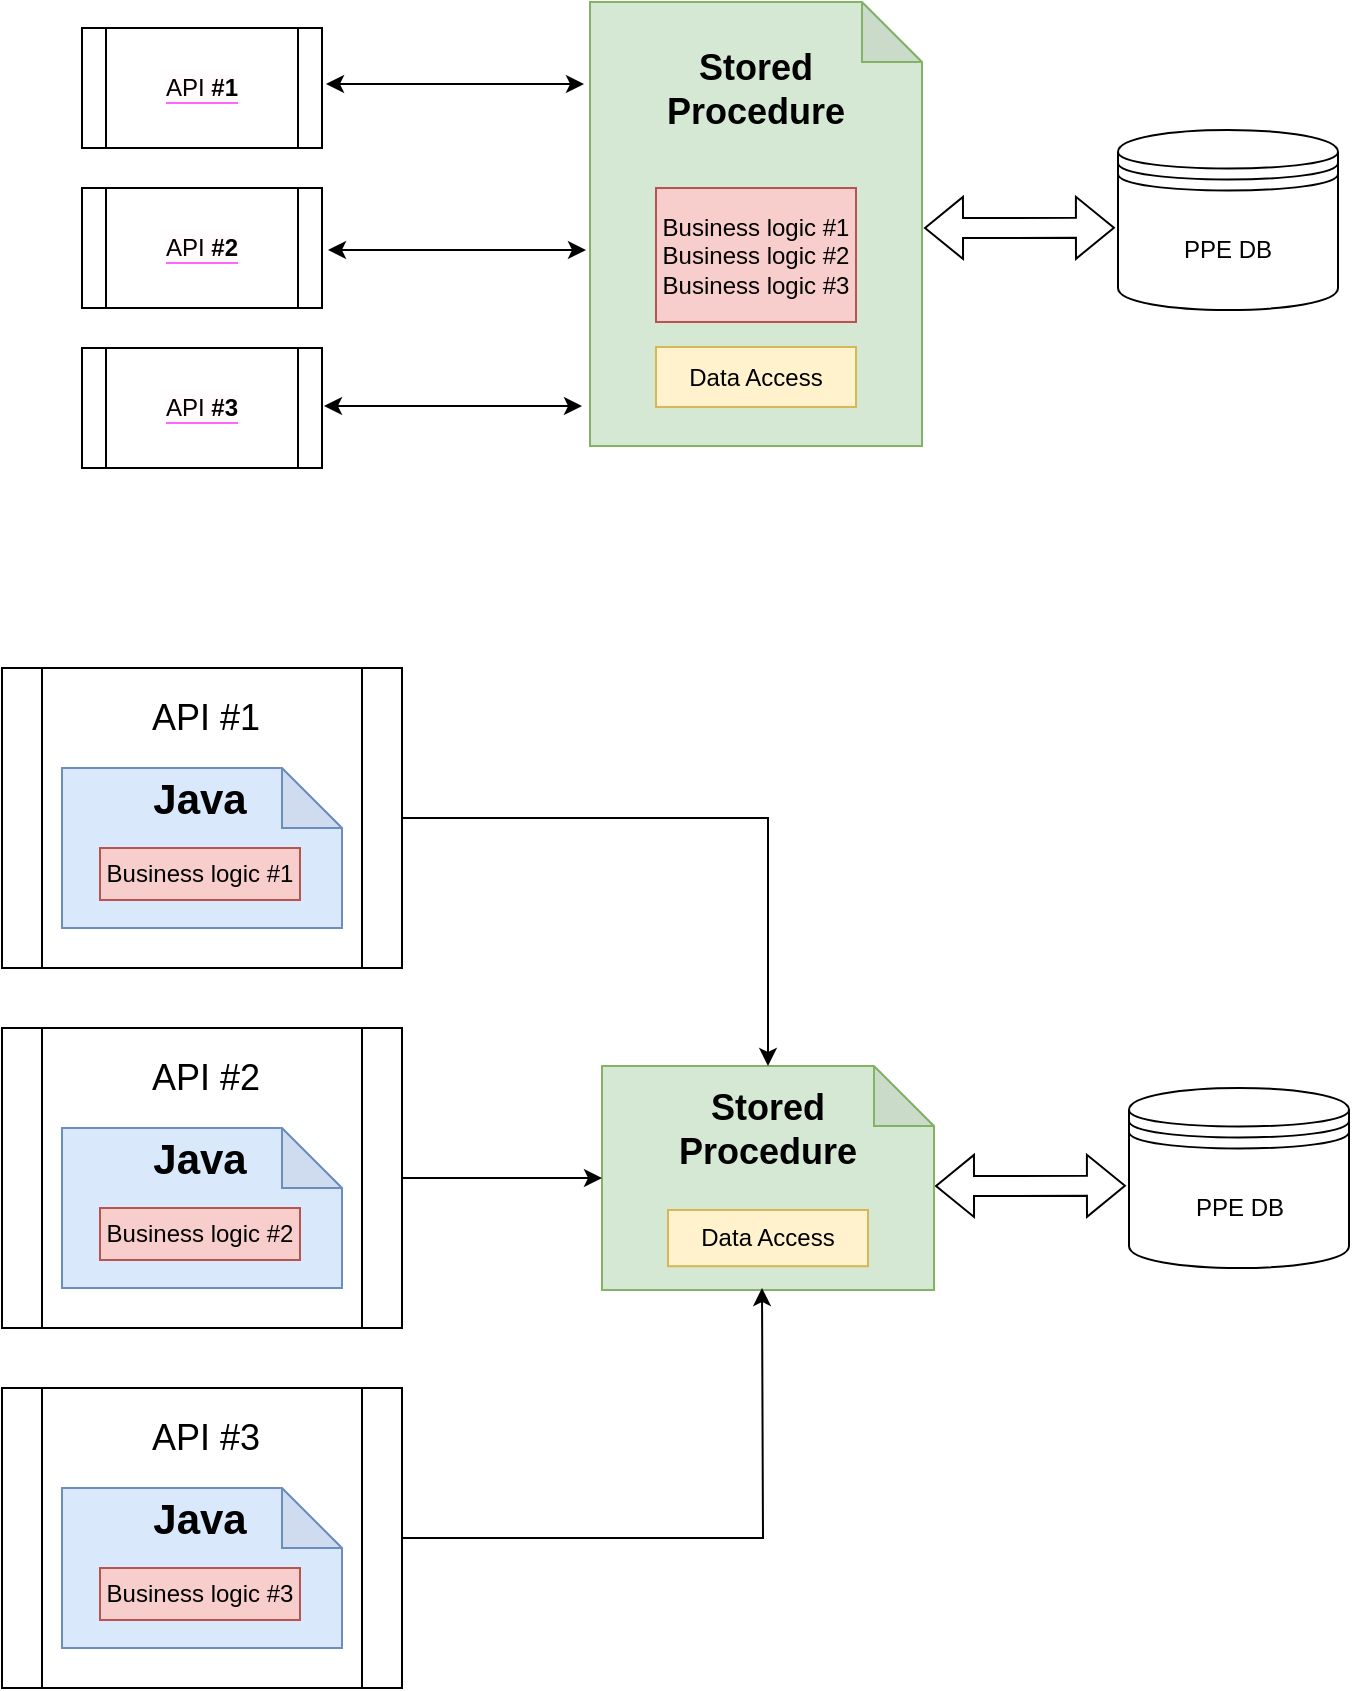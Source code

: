 <mxfile version="20.5.1" type="github">
  <diagram id="EVjNSl5tLCOyTml6J_e6" name="Page-1">
    <mxGraphModel dx="1038" dy="579" grid="1" gridSize="10" guides="1" tooltips="1" connect="1" arrows="1" fold="1" page="1" pageScale="1" pageWidth="850" pageHeight="1100" math="0" shadow="0">
      <root>
        <mxCell id="0" />
        <mxCell id="1" parent="0" />
        <mxCell id="n5xv7NCP7jcm4QG3g1wA-5" value="PPE DB" style="shape=datastore;whiteSpace=wrap;html=1;" vertex="1" parent="1">
          <mxGeometry x="618" y="211" width="110" height="90" as="geometry" />
        </mxCell>
        <mxCell id="n5xv7NCP7jcm4QG3g1wA-12" value="" style="shape=flexArrow;endArrow=classic;startArrow=classic;html=1;rounded=0;entryX=-0.009;entryY=0.454;entryDx=0;entryDy=0;entryPerimeter=0;" edge="1" parent="1">
          <mxGeometry width="100" height="100" relative="1" as="geometry">
            <mxPoint x="521" y="260" as="sourcePoint" />
            <mxPoint x="616.47" y="259.88" as="targetPoint" />
          </mxGeometry>
        </mxCell>
        <mxCell id="n5xv7NCP7jcm4QG3g1wA-13" value="PPE DB" style="shape=datastore;whiteSpace=wrap;html=1;" vertex="1" parent="1">
          <mxGeometry x="623.5" y="690" width="110" height="90" as="geometry" />
        </mxCell>
        <mxCell id="n5xv7NCP7jcm4QG3g1wA-20" value="" style="shape=flexArrow;endArrow=classic;startArrow=classic;html=1;rounded=0;entryX=-0.009;entryY=0.454;entryDx=0;entryDy=0;entryPerimeter=0;" edge="1" parent="1">
          <mxGeometry width="100" height="100" relative="1" as="geometry">
            <mxPoint x="526.5" y="739" as="sourcePoint" />
            <mxPoint x="621.97" y="738.88" as="targetPoint" />
          </mxGeometry>
        </mxCell>
        <mxCell id="n5xv7NCP7jcm4QG3g1wA-28" value="" style="group" vertex="1" connectable="0" parent="1">
          <mxGeometry x="100" y="160" width="123" height="60" as="geometry" />
        </mxCell>
        <mxCell id="n5xv7NCP7jcm4QG3g1wA-10" value="&lt;span style=&quot;background-color: rgb(255, 250, 252);&quot;&gt;API &lt;b&gt;#1&lt;/b&gt;&lt;/span&gt;" style="shape=process;whiteSpace=wrap;html=1;backgroundOutline=1;labelBackgroundColor=#FF66FF;" vertex="1" parent="n5xv7NCP7jcm4QG3g1wA-28">
          <mxGeometry width="120" height="60" as="geometry" />
        </mxCell>
        <mxCell id="n5xv7NCP7jcm4QG3g1wA-29" value="" style="group" vertex="1" connectable="0" parent="1">
          <mxGeometry x="100" y="240" width="123" height="60" as="geometry" />
        </mxCell>
        <mxCell id="n5xv7NCP7jcm4QG3g1wA-31" value="&lt;span style=&quot;background-color: rgb(255, 250, 252);&quot;&gt;API &lt;b&gt;#2&lt;/b&gt;&lt;/span&gt;" style="shape=process;whiteSpace=wrap;html=1;backgroundOutline=1;labelBackgroundColor=#FF66FF;" vertex="1" parent="n5xv7NCP7jcm4QG3g1wA-29">
          <mxGeometry width="120" height="60" as="geometry" />
        </mxCell>
        <mxCell id="n5xv7NCP7jcm4QG3g1wA-32" value="" style="group" vertex="1" connectable="0" parent="1">
          <mxGeometry x="100" y="320" width="123" height="60" as="geometry" />
        </mxCell>
        <mxCell id="n5xv7NCP7jcm4QG3g1wA-34" value="&lt;span style=&quot;background-color: rgb(255, 250, 252);&quot;&gt;API &lt;b&gt;#3&lt;/b&gt;&lt;/span&gt;" style="shape=process;whiteSpace=wrap;html=1;backgroundOutline=1;labelBackgroundColor=#FF66FF;" vertex="1" parent="n5xv7NCP7jcm4QG3g1wA-32">
          <mxGeometry width="120" height="60" as="geometry" />
        </mxCell>
        <mxCell id="n5xv7NCP7jcm4QG3g1wA-37" value="" style="group" vertex="1" connectable="0" parent="1">
          <mxGeometry x="354" y="147" width="166" height="222" as="geometry" />
        </mxCell>
        <mxCell id="n5xv7NCP7jcm4QG3g1wA-35" value="" style="shape=note;whiteSpace=wrap;html=1;backgroundOutline=1;darkOpacity=0.05;labelBackgroundColor=none;fillStyle=solid;fontSize=18;fillColor=#d5e8d4;strokeColor=#82b366;" vertex="1" parent="n5xv7NCP7jcm4QG3g1wA-37">
          <mxGeometry width="166" height="222" as="geometry" />
        </mxCell>
        <mxCell id="n5xv7NCP7jcm4QG3g1wA-7" value="Business logic #1&lt;br&gt;Business logic #2&lt;br&gt;Business logic #3" style="rounded=0;whiteSpace=wrap;html=1;labelBackgroundColor=none;fillStyle=solid;fillColor=#f8cecc;strokeColor=#b85450;" vertex="1" parent="n5xv7NCP7jcm4QG3g1wA-37">
          <mxGeometry x="33" y="93" width="100" height="67" as="geometry" />
        </mxCell>
        <mxCell id="n5xv7NCP7jcm4QG3g1wA-8" value="Data Access" style="rounded=0;whiteSpace=wrap;html=1;fillColor=#fff2cc;strokeColor=#d6b656;" vertex="1" parent="n5xv7NCP7jcm4QG3g1wA-37">
          <mxGeometry x="33" y="172.5" width="100" height="30" as="geometry" />
        </mxCell>
        <mxCell id="n5xv7NCP7jcm4QG3g1wA-36" value="Stored Procedure" style="rounded=0;whiteSpace=wrap;html=1;labelBackgroundColor=none;fillStyle=solid;fontSize=18;fillColor=none;fontStyle=1;verticalAlign=middle;strokeColor=none;" vertex="1" parent="n5xv7NCP7jcm4QG3g1wA-37">
          <mxGeometry x="26" y="23" width="114" height="42" as="geometry" />
        </mxCell>
        <mxCell id="n5xv7NCP7jcm4QG3g1wA-39" value="" style="endArrow=classic;startArrow=classic;html=1;rounded=0;fontSize=18;" edge="1" parent="1">
          <mxGeometry width="50" height="50" relative="1" as="geometry">
            <mxPoint x="221" y="349" as="sourcePoint" />
            <mxPoint x="350" y="349" as="targetPoint" />
          </mxGeometry>
        </mxCell>
        <mxCell id="n5xv7NCP7jcm4QG3g1wA-40" value="" style="endArrow=classic;startArrow=classic;html=1;rounded=0;fontSize=18;" edge="1" parent="1">
          <mxGeometry width="50" height="50" relative="1" as="geometry">
            <mxPoint x="223" y="271" as="sourcePoint" />
            <mxPoint x="352" y="271" as="targetPoint" />
          </mxGeometry>
        </mxCell>
        <mxCell id="n5xv7NCP7jcm4QG3g1wA-41" value="" style="endArrow=classic;startArrow=classic;html=1;rounded=0;fontSize=18;" edge="1" parent="1">
          <mxGeometry width="50" height="50" relative="1" as="geometry">
            <mxPoint x="222" y="188" as="sourcePoint" />
            <mxPoint x="351" y="188" as="targetPoint" />
          </mxGeometry>
        </mxCell>
        <mxCell id="n5xv7NCP7jcm4QG3g1wA-42" value="" style="group" vertex="1" connectable="0" parent="1">
          <mxGeometry x="360" y="631" width="166" height="208" as="geometry" />
        </mxCell>
        <mxCell id="n5xv7NCP7jcm4QG3g1wA-43" value="" style="shape=note;whiteSpace=wrap;html=1;backgroundOutline=1;darkOpacity=0.05;labelBackgroundColor=none;fillStyle=solid;fontSize=18;fillColor=#d5e8d4;strokeColor=#82b366;" vertex="1" parent="n5xv7NCP7jcm4QG3g1wA-42">
          <mxGeometry y="48" width="166" height="112" as="geometry" />
        </mxCell>
        <mxCell id="n5xv7NCP7jcm4QG3g1wA-45" value="Data Access" style="rounded=0;whiteSpace=wrap;html=1;fillColor=#fff2cc;strokeColor=#d6b656;" vertex="1" parent="n5xv7NCP7jcm4QG3g1wA-42">
          <mxGeometry x="33" y="119.996" width="100" height="28.108" as="geometry" />
        </mxCell>
        <mxCell id="n5xv7NCP7jcm4QG3g1wA-46" value="Stored Procedure" style="rounded=0;whiteSpace=wrap;html=1;labelBackgroundColor=none;fillStyle=solid;fontSize=18;fillColor=none;fontStyle=1;verticalAlign=middle;strokeColor=none;" vertex="1" parent="n5xv7NCP7jcm4QG3g1wA-42">
          <mxGeometry x="26" y="60.0" width="114" height="39.351" as="geometry" />
        </mxCell>
        <mxCell id="n5xv7NCP7jcm4QG3g1wA-53" value="" style="group" vertex="1" connectable="0" parent="1">
          <mxGeometry x="60" y="480" width="200" height="150" as="geometry" />
        </mxCell>
        <mxCell id="n5xv7NCP7jcm4QG3g1wA-22" value="" style="shape=process;whiteSpace=wrap;html=1;backgroundOutline=1;labelBackgroundColor=#FF66FF;" vertex="1" parent="n5xv7NCP7jcm4QG3g1wA-53">
          <mxGeometry width="200" height="150" as="geometry" />
        </mxCell>
        <mxCell id="n5xv7NCP7jcm4QG3g1wA-48" value="API #1" style="text;html=1;strokeColor=none;fillColor=none;align=center;verticalAlign=middle;whiteSpace=wrap;rounded=0;labelBackgroundColor=none;fillStyle=solid;fontSize=18;" vertex="1" parent="n5xv7NCP7jcm4QG3g1wA-53">
          <mxGeometry x="71.5" y="10" width="60" height="30" as="geometry" />
        </mxCell>
        <mxCell id="n5xv7NCP7jcm4QG3g1wA-49" value="" style="group" vertex="1" connectable="0" parent="n5xv7NCP7jcm4QG3g1wA-53">
          <mxGeometry x="30" y="50" width="140" height="80" as="geometry" />
        </mxCell>
        <mxCell id="n5xv7NCP7jcm4QG3g1wA-24" value="" style="shape=note;whiteSpace=wrap;html=1;backgroundOutline=1;darkOpacity=0.05;labelBackgroundColor=#FFFFFF;fillStyle=solid;fillColor=#dae8fc;strokeColor=#6c8ebf;" vertex="1" parent="n5xv7NCP7jcm4QG3g1wA-49">
          <mxGeometry width="140" height="80" as="geometry" />
        </mxCell>
        <mxCell id="n5xv7NCP7jcm4QG3g1wA-18" value="Business logic #1" style="rounded=0;whiteSpace=wrap;html=1;labelBackgroundColor=none;fillStyle=solid;fillColor=#f8cecc;strokeColor=#b85450;" vertex="1" parent="n5xv7NCP7jcm4QG3g1wA-49">
          <mxGeometry x="19" y="40" width="100" height="26" as="geometry" />
        </mxCell>
        <mxCell id="n5xv7NCP7jcm4QG3g1wA-25" value="&lt;b&gt;&lt;font style=&quot;font-size: 21px;&quot;&gt;Java&lt;/font&gt;&lt;/b&gt;" style="rounded=0;whiteSpace=wrap;html=1;labelBackgroundColor=none;fillStyle=solid;strokeColor=none;fillColor=none;" vertex="1" parent="n5xv7NCP7jcm4QG3g1wA-49">
          <mxGeometry x="9" y="3.1" width="120" height="23.9" as="geometry" />
        </mxCell>
        <mxCell id="n5xv7NCP7jcm4QG3g1wA-54" value="" style="group" vertex="1" connectable="0" parent="1">
          <mxGeometry x="60" y="660" width="200" height="150" as="geometry" />
        </mxCell>
        <mxCell id="n5xv7NCP7jcm4QG3g1wA-63" value="" style="group" vertex="1" connectable="0" parent="n5xv7NCP7jcm4QG3g1wA-54">
          <mxGeometry width="200" height="150" as="geometry" />
        </mxCell>
        <mxCell id="n5xv7NCP7jcm4QG3g1wA-55" value="" style="shape=process;whiteSpace=wrap;html=1;backgroundOutline=1;labelBackgroundColor=#FF66FF;" vertex="1" parent="n5xv7NCP7jcm4QG3g1wA-63">
          <mxGeometry width="200" height="150" as="geometry" />
        </mxCell>
        <mxCell id="n5xv7NCP7jcm4QG3g1wA-56" value="API #2" style="text;html=1;strokeColor=none;fillColor=none;align=center;verticalAlign=middle;whiteSpace=wrap;rounded=0;labelBackgroundColor=none;fillStyle=solid;fontSize=18;" vertex="1" parent="n5xv7NCP7jcm4QG3g1wA-63">
          <mxGeometry x="71.5" y="10" width="60" height="30" as="geometry" />
        </mxCell>
        <mxCell id="n5xv7NCP7jcm4QG3g1wA-57" value="" style="group" vertex="1" connectable="0" parent="n5xv7NCP7jcm4QG3g1wA-54">
          <mxGeometry x="30" y="50" width="140" height="80" as="geometry" />
        </mxCell>
        <mxCell id="n5xv7NCP7jcm4QG3g1wA-58" value="" style="shape=note;whiteSpace=wrap;html=1;backgroundOutline=1;darkOpacity=0.05;labelBackgroundColor=#FFFFFF;fillStyle=solid;fillColor=#dae8fc;strokeColor=#6c8ebf;" vertex="1" parent="n5xv7NCP7jcm4QG3g1wA-57">
          <mxGeometry width="140" height="80" as="geometry" />
        </mxCell>
        <mxCell id="n5xv7NCP7jcm4QG3g1wA-59" value="Business logic #2" style="rounded=0;whiteSpace=wrap;html=1;labelBackgroundColor=none;fillStyle=solid;fillColor=#f8cecc;strokeColor=#b85450;" vertex="1" parent="n5xv7NCP7jcm4QG3g1wA-57">
          <mxGeometry x="19" y="40" width="100" height="26" as="geometry" />
        </mxCell>
        <mxCell id="n5xv7NCP7jcm4QG3g1wA-60" value="&lt;b&gt;&lt;font style=&quot;font-size: 21px;&quot;&gt;Java&lt;/font&gt;&lt;/b&gt;" style="rounded=0;whiteSpace=wrap;html=1;labelBackgroundColor=none;fillStyle=solid;strokeColor=none;fillColor=none;" vertex="1" parent="n5xv7NCP7jcm4QG3g1wA-57">
          <mxGeometry x="9" y="3.1" width="120" height="23.9" as="geometry" />
        </mxCell>
        <mxCell id="n5xv7NCP7jcm4QG3g1wA-64" value="" style="group" vertex="1" connectable="0" parent="1">
          <mxGeometry x="60" y="840" width="200" height="150" as="geometry" />
        </mxCell>
        <mxCell id="n5xv7NCP7jcm4QG3g1wA-65" value="" style="group" vertex="1" connectable="0" parent="n5xv7NCP7jcm4QG3g1wA-64">
          <mxGeometry width="200" height="150" as="geometry" />
        </mxCell>
        <mxCell id="n5xv7NCP7jcm4QG3g1wA-66" value="" style="shape=process;whiteSpace=wrap;html=1;backgroundOutline=1;labelBackgroundColor=#FF66FF;" vertex="1" parent="n5xv7NCP7jcm4QG3g1wA-65">
          <mxGeometry width="200" height="150" as="geometry" />
        </mxCell>
        <mxCell id="n5xv7NCP7jcm4QG3g1wA-67" value="API #3" style="text;html=1;strokeColor=none;fillColor=none;align=center;verticalAlign=middle;whiteSpace=wrap;rounded=0;labelBackgroundColor=none;fillStyle=solid;fontSize=18;" vertex="1" parent="n5xv7NCP7jcm4QG3g1wA-65">
          <mxGeometry x="71.5" y="10" width="60" height="30" as="geometry" />
        </mxCell>
        <mxCell id="n5xv7NCP7jcm4QG3g1wA-68" value="" style="group" vertex="1" connectable="0" parent="n5xv7NCP7jcm4QG3g1wA-64">
          <mxGeometry x="30" y="50" width="140" height="80" as="geometry" />
        </mxCell>
        <mxCell id="n5xv7NCP7jcm4QG3g1wA-69" value="" style="shape=note;whiteSpace=wrap;html=1;backgroundOutline=1;darkOpacity=0.05;labelBackgroundColor=#FFFFFF;fillStyle=solid;fillColor=#dae8fc;strokeColor=#6c8ebf;" vertex="1" parent="n5xv7NCP7jcm4QG3g1wA-68">
          <mxGeometry width="140" height="80" as="geometry" />
        </mxCell>
        <mxCell id="n5xv7NCP7jcm4QG3g1wA-70" value="Business logic #3" style="rounded=0;whiteSpace=wrap;html=1;labelBackgroundColor=none;fillStyle=solid;fillColor=#f8cecc;strokeColor=#b85450;" vertex="1" parent="n5xv7NCP7jcm4QG3g1wA-68">
          <mxGeometry x="19" y="40" width="100" height="26" as="geometry" />
        </mxCell>
        <mxCell id="n5xv7NCP7jcm4QG3g1wA-71" value="&lt;b&gt;&lt;font style=&quot;font-size: 21px;&quot;&gt;Java&lt;/font&gt;&lt;/b&gt;" style="rounded=0;whiteSpace=wrap;html=1;labelBackgroundColor=none;fillStyle=solid;strokeColor=none;fillColor=none;" vertex="1" parent="n5xv7NCP7jcm4QG3g1wA-68">
          <mxGeometry x="9" y="3.1" width="120" height="23.9" as="geometry" />
        </mxCell>
        <mxCell id="n5xv7NCP7jcm4QG3g1wA-72" style="edgeStyle=orthogonalEdgeStyle;rounded=0;orthogonalLoop=1;jettySize=auto;html=1;fontSize=18;" edge="1" parent="1" source="n5xv7NCP7jcm4QG3g1wA-22" target="n5xv7NCP7jcm4QG3g1wA-43">
          <mxGeometry relative="1" as="geometry" />
        </mxCell>
        <mxCell id="n5xv7NCP7jcm4QG3g1wA-73" style="edgeStyle=orthogonalEdgeStyle;rounded=0;orthogonalLoop=1;jettySize=auto;html=1;entryX=0;entryY=0.5;entryDx=0;entryDy=0;entryPerimeter=0;fontSize=18;" edge="1" parent="1" source="n5xv7NCP7jcm4QG3g1wA-55" target="n5xv7NCP7jcm4QG3g1wA-43">
          <mxGeometry relative="1" as="geometry" />
        </mxCell>
        <mxCell id="n5xv7NCP7jcm4QG3g1wA-74" style="edgeStyle=orthogonalEdgeStyle;rounded=0;orthogonalLoop=1;jettySize=auto;html=1;fontSize=18;" edge="1" parent="1" source="n5xv7NCP7jcm4QG3g1wA-66">
          <mxGeometry relative="1" as="geometry">
            <mxPoint x="440" y="790" as="targetPoint" />
          </mxGeometry>
        </mxCell>
      </root>
    </mxGraphModel>
  </diagram>
</mxfile>
